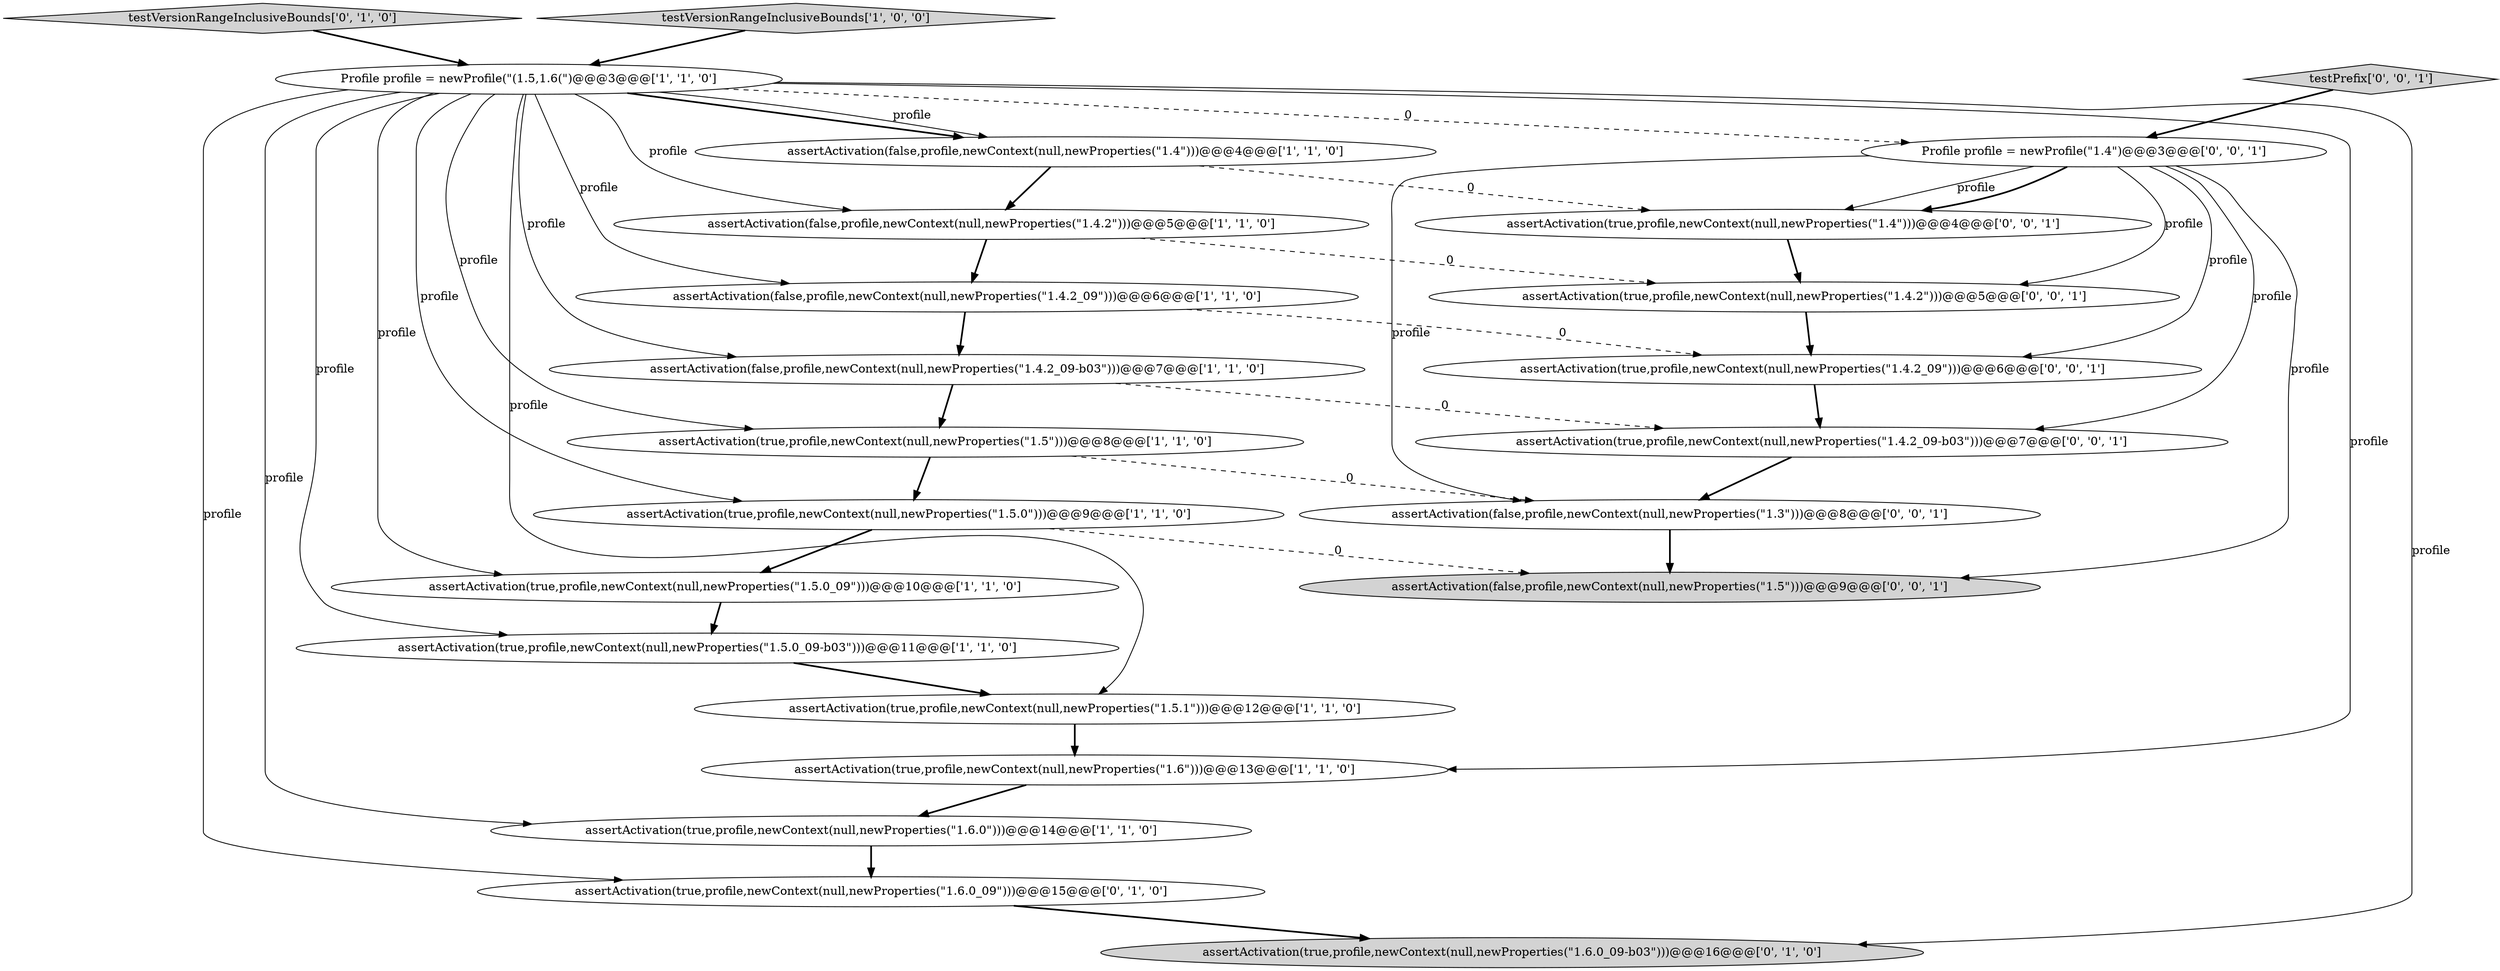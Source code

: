 digraph {
20 [style = filled, label = "assertActivation(false,profile,newContext(null,newProperties(\"1.5\")))@@@9@@@['0', '0', '1']", fillcolor = lightgray, shape = ellipse image = "AAA0AAABBB3BBB"];
19 [style = filled, label = "assertActivation(true,profile,newContext(null,newProperties(\"1.4.2\")))@@@5@@@['0', '0', '1']", fillcolor = white, shape = ellipse image = "AAA0AAABBB3BBB"];
0 [style = filled, label = "assertActivation(true,profile,newContext(null,newProperties(\"1.6.0\")))@@@14@@@['1', '1', '0']", fillcolor = white, shape = ellipse image = "AAA0AAABBB1BBB"];
3 [style = filled, label = "assertActivation(false,profile,newContext(null,newProperties(\"1.4.2_09\")))@@@6@@@['1', '1', '0']", fillcolor = white, shape = ellipse image = "AAA0AAABBB1BBB"];
5 [style = filled, label = "assertActivation(true,profile,newContext(null,newProperties(\"1.5.0\")))@@@9@@@['1', '1', '0']", fillcolor = white, shape = ellipse image = "AAA0AAABBB1BBB"];
2 [style = filled, label = "assertActivation(true,profile,newContext(null,newProperties(\"1.5\")))@@@8@@@['1', '1', '0']", fillcolor = white, shape = ellipse image = "AAA0AAABBB1BBB"];
13 [style = filled, label = "assertActivation(true,profile,newContext(null,newProperties(\"1.6.0_09\")))@@@15@@@['0', '1', '0']", fillcolor = white, shape = ellipse image = "AAA1AAABBB2BBB"];
23 [style = filled, label = "assertActivation(true,profile,newContext(null,newProperties(\"1.4.2_09-b03\")))@@@7@@@['0', '0', '1']", fillcolor = white, shape = ellipse image = "AAA0AAABBB3BBB"];
11 [style = filled, label = "Profile profile = newProfile(\"(1.5,1.6(\")@@@3@@@['1', '1', '0']", fillcolor = white, shape = ellipse image = "AAA0AAABBB1BBB"];
14 [style = filled, label = "testVersionRangeInclusiveBounds['0', '1', '0']", fillcolor = lightgray, shape = diamond image = "AAA0AAABBB2BBB"];
8 [style = filled, label = "assertActivation(true,profile,newContext(null,newProperties(\"1.5.1\")))@@@12@@@['1', '1', '0']", fillcolor = white, shape = ellipse image = "AAA0AAABBB1BBB"];
15 [style = filled, label = "assertActivation(true,profile,newContext(null,newProperties(\"1.6.0_09-b03\")))@@@16@@@['0', '1', '0']", fillcolor = lightgray, shape = ellipse image = "AAA1AAABBB2BBB"];
6 [style = filled, label = "assertActivation(true,profile,newContext(null,newProperties(\"1.5.0_09-b03\")))@@@11@@@['1', '1', '0']", fillcolor = white, shape = ellipse image = "AAA0AAABBB1BBB"];
9 [style = filled, label = "assertActivation(true,profile,newContext(null,newProperties(\"1.6\")))@@@13@@@['1', '1', '0']", fillcolor = white, shape = ellipse image = "AAA0AAABBB1BBB"];
21 [style = filled, label = "testPrefix['0', '0', '1']", fillcolor = lightgray, shape = diamond image = "AAA0AAABBB3BBB"];
16 [style = filled, label = "assertActivation(false,profile,newContext(null,newProperties(\"1.3\")))@@@8@@@['0', '0', '1']", fillcolor = white, shape = ellipse image = "AAA0AAABBB3BBB"];
22 [style = filled, label = "assertActivation(true,profile,newContext(null,newProperties(\"1.4.2_09\")))@@@6@@@['0', '0', '1']", fillcolor = white, shape = ellipse image = "AAA0AAABBB3BBB"];
4 [style = filled, label = "assertActivation(false,profile,newContext(null,newProperties(\"1.4.2\")))@@@5@@@['1', '1', '0']", fillcolor = white, shape = ellipse image = "AAA0AAABBB1BBB"];
17 [style = filled, label = "Profile profile = newProfile(\"1.4\")@@@3@@@['0', '0', '1']", fillcolor = white, shape = ellipse image = "AAA0AAABBB3BBB"];
12 [style = filled, label = "assertActivation(false,profile,newContext(null,newProperties(\"1.4.2_09-b03\")))@@@7@@@['1', '1', '0']", fillcolor = white, shape = ellipse image = "AAA0AAABBB1BBB"];
18 [style = filled, label = "assertActivation(true,profile,newContext(null,newProperties(\"1.4\")))@@@4@@@['0', '0', '1']", fillcolor = white, shape = ellipse image = "AAA0AAABBB3BBB"];
10 [style = filled, label = "assertActivation(false,profile,newContext(null,newProperties(\"1.4\")))@@@4@@@['1', '1', '0']", fillcolor = white, shape = ellipse image = "AAA0AAABBB1BBB"];
7 [style = filled, label = "assertActivation(true,profile,newContext(null,newProperties(\"1.5.0_09\")))@@@10@@@['1', '1', '0']", fillcolor = white, shape = ellipse image = "AAA0AAABBB1BBB"];
1 [style = filled, label = "testVersionRangeInclusiveBounds['1', '0', '0']", fillcolor = lightgray, shape = diamond image = "AAA0AAABBB1BBB"];
13->15 [style = bold, label=""];
8->9 [style = bold, label=""];
10->18 [style = dashed, label="0"];
11->6 [style = solid, label="profile"];
3->22 [style = dashed, label="0"];
12->23 [style = dashed, label="0"];
2->5 [style = bold, label=""];
12->2 [style = bold, label=""];
21->17 [style = bold, label=""];
17->18 [style = solid, label="profile"];
7->6 [style = bold, label=""];
23->16 [style = bold, label=""];
19->22 [style = bold, label=""];
11->4 [style = solid, label="profile"];
9->0 [style = bold, label=""];
11->7 [style = solid, label="profile"];
0->13 [style = bold, label=""];
14->11 [style = bold, label=""];
6->8 [style = bold, label=""];
11->17 [style = dashed, label="0"];
11->8 [style = solid, label="profile"];
17->16 [style = solid, label="profile"];
1->11 [style = bold, label=""];
11->0 [style = solid, label="profile"];
11->9 [style = solid, label="profile"];
17->19 [style = solid, label="profile"];
2->16 [style = dashed, label="0"];
11->10 [style = bold, label=""];
3->12 [style = bold, label=""];
10->4 [style = bold, label=""];
11->5 [style = solid, label="profile"];
18->19 [style = bold, label=""];
11->10 [style = solid, label="profile"];
5->20 [style = dashed, label="0"];
11->2 [style = solid, label="profile"];
11->15 [style = solid, label="profile"];
11->13 [style = solid, label="profile"];
11->12 [style = solid, label="profile"];
16->20 [style = bold, label=""];
22->23 [style = bold, label=""];
4->19 [style = dashed, label="0"];
11->3 [style = solid, label="profile"];
17->23 [style = solid, label="profile"];
4->3 [style = bold, label=""];
5->7 [style = bold, label=""];
17->20 [style = solid, label="profile"];
17->22 [style = solid, label="profile"];
17->18 [style = bold, label=""];
}
